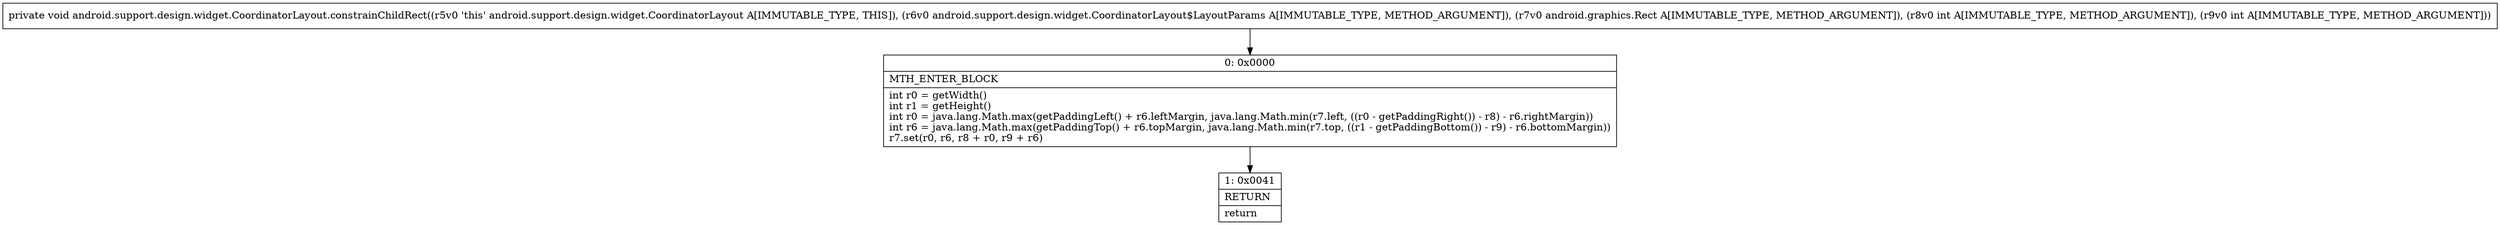 digraph "CFG forandroid.support.design.widget.CoordinatorLayout.constrainChildRect(Landroid\/support\/design\/widget\/CoordinatorLayout$LayoutParams;Landroid\/graphics\/Rect;II)V" {
Node_0 [shape=record,label="{0\:\ 0x0000|MTH_ENTER_BLOCK\l|int r0 = getWidth()\lint r1 = getHeight()\lint r0 = java.lang.Math.max(getPaddingLeft() + r6.leftMargin, java.lang.Math.min(r7.left, ((r0 \- getPaddingRight()) \- r8) \- r6.rightMargin))\lint r6 = java.lang.Math.max(getPaddingTop() + r6.topMargin, java.lang.Math.min(r7.top, ((r1 \- getPaddingBottom()) \- r9) \- r6.bottomMargin))\lr7.set(r0, r6, r8 + r0, r9 + r6)\l}"];
Node_1 [shape=record,label="{1\:\ 0x0041|RETURN\l|return\l}"];
MethodNode[shape=record,label="{private void android.support.design.widget.CoordinatorLayout.constrainChildRect((r5v0 'this' android.support.design.widget.CoordinatorLayout A[IMMUTABLE_TYPE, THIS]), (r6v0 android.support.design.widget.CoordinatorLayout$LayoutParams A[IMMUTABLE_TYPE, METHOD_ARGUMENT]), (r7v0 android.graphics.Rect A[IMMUTABLE_TYPE, METHOD_ARGUMENT]), (r8v0 int A[IMMUTABLE_TYPE, METHOD_ARGUMENT]), (r9v0 int A[IMMUTABLE_TYPE, METHOD_ARGUMENT])) }"];
MethodNode -> Node_0;
Node_0 -> Node_1;
}

